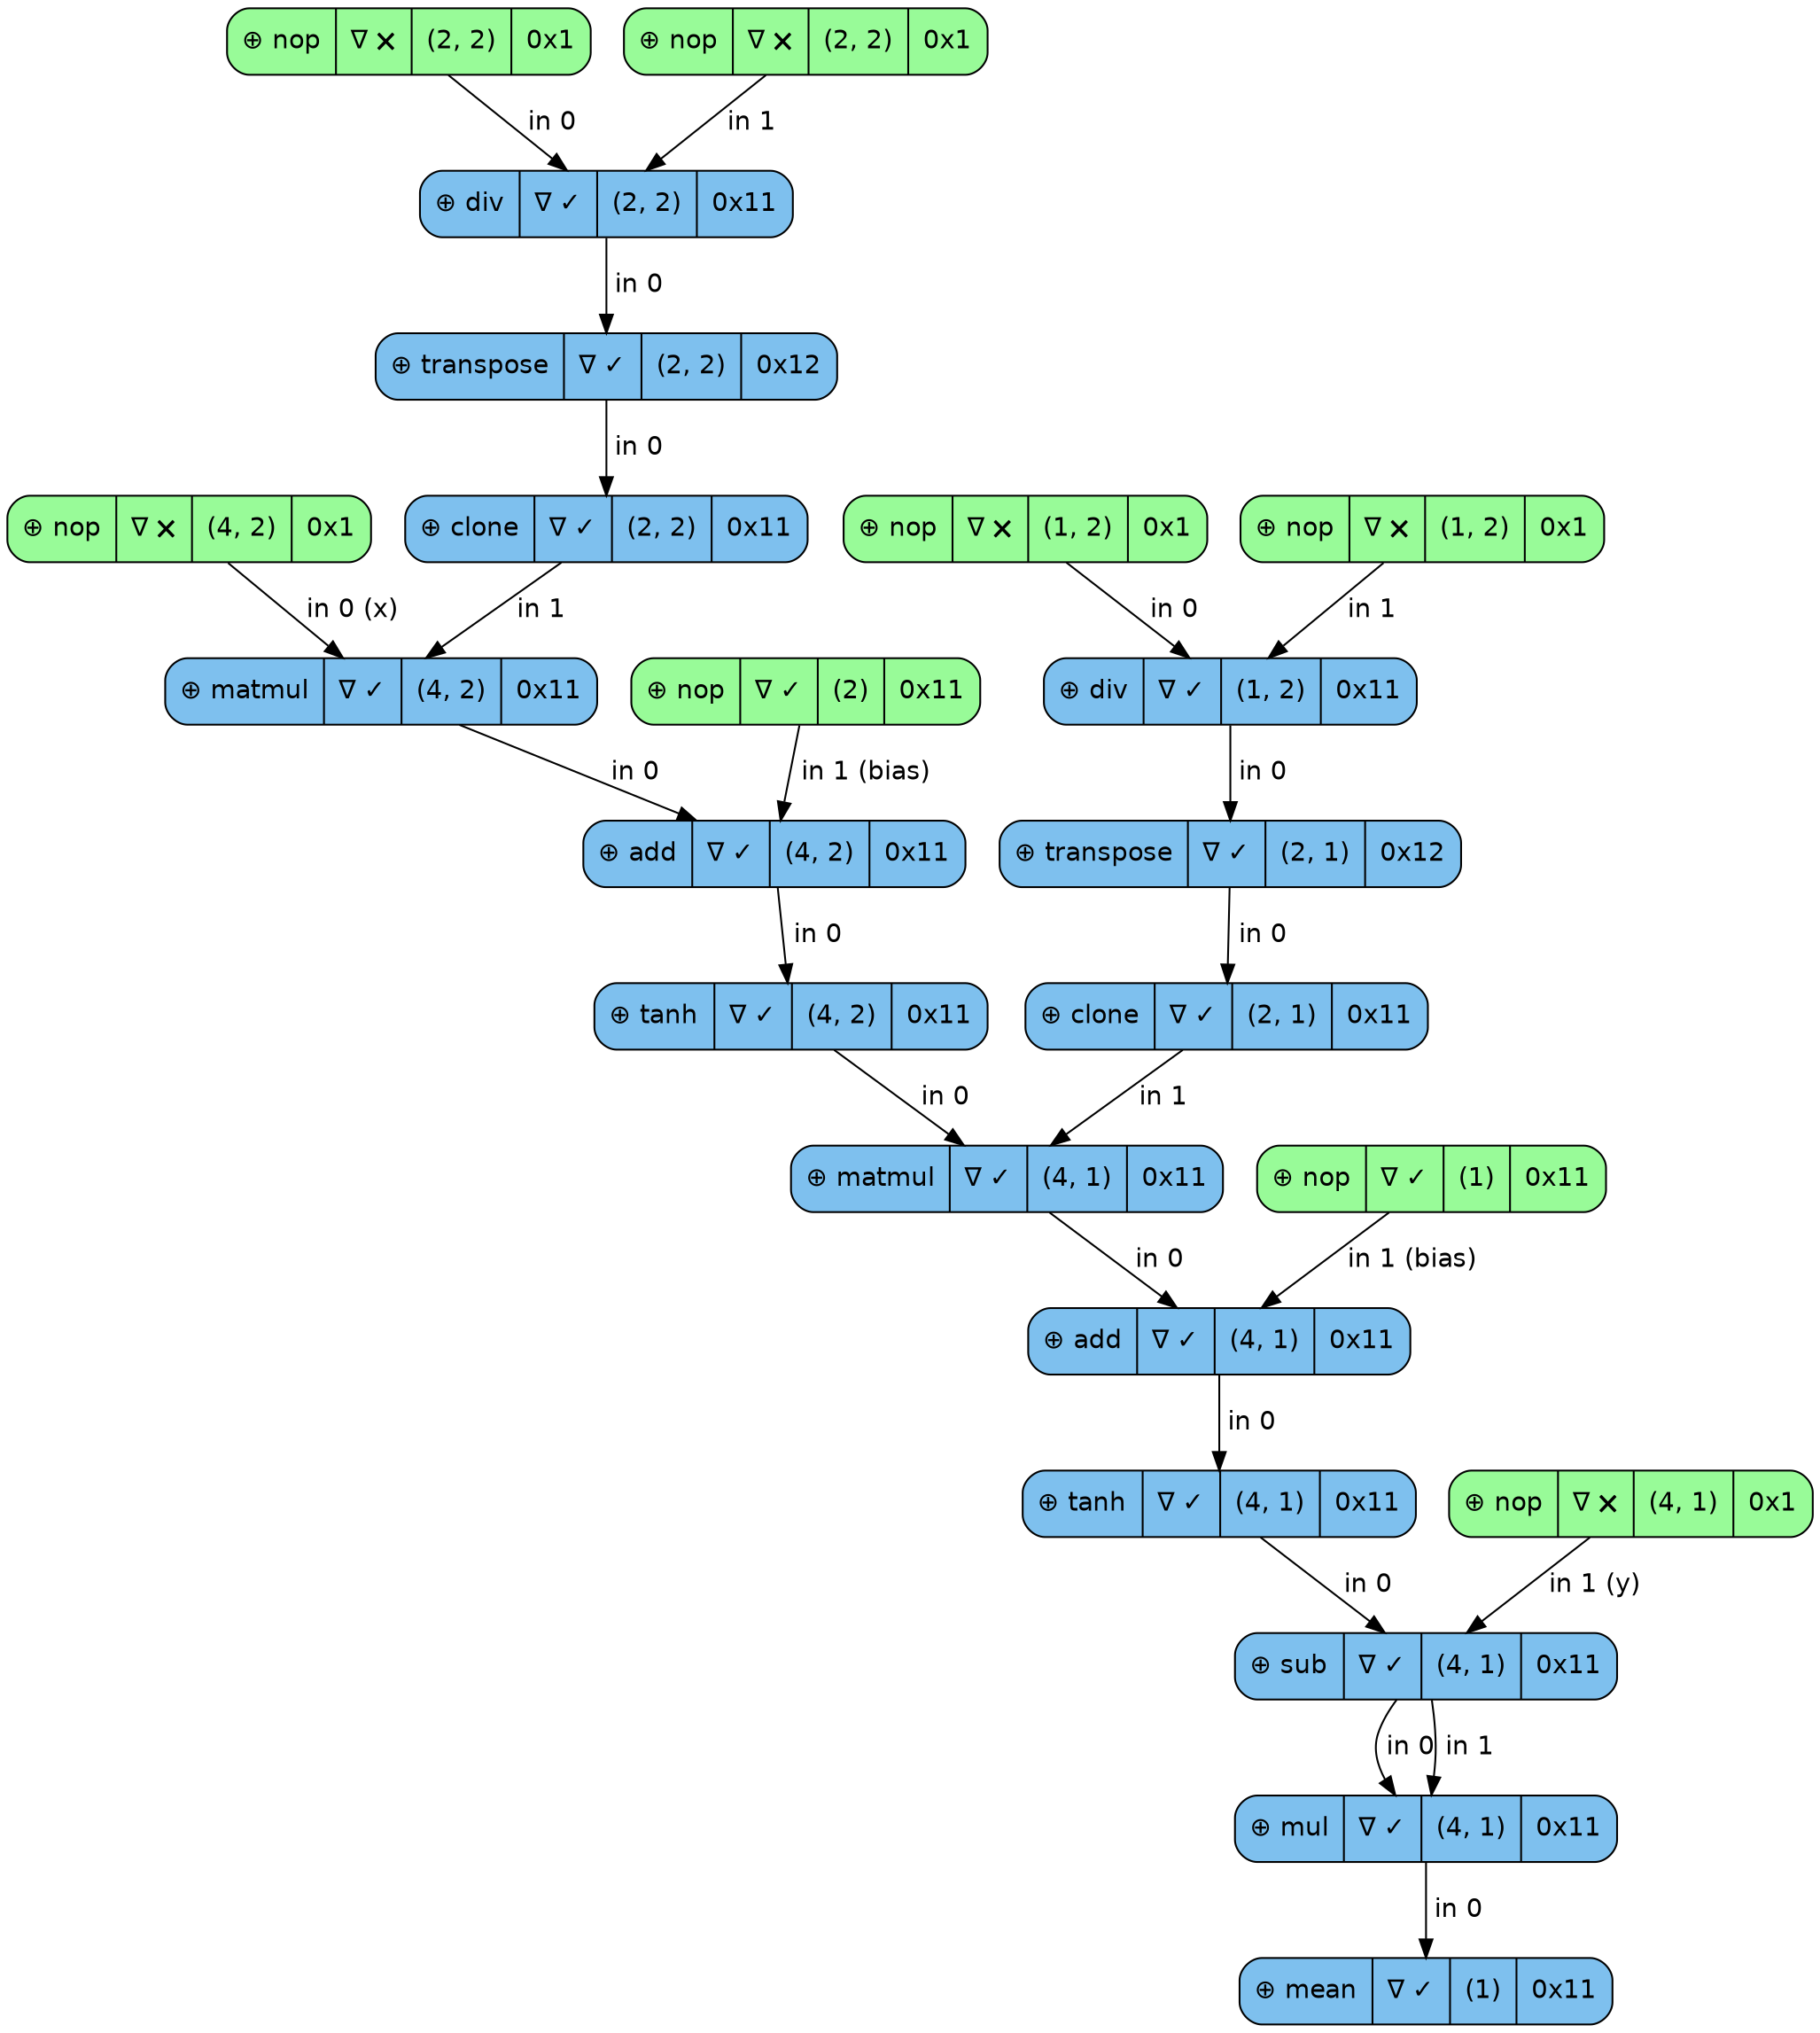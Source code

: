 digraph computation_graph {
  rankdir=TD;
  node [fontname="Helvetica", shape=box];
  edge [fontname="Helvetica"];
  "0x3d3ec5b4860" [label="⊕ mean|∇ ✓|(1)|0x11", shape=record, style="rounded,filled", fillcolor=skyblue2];
  "0x3d3ec5b4a18" -> "0x3d3ec5b4860" [label=" in 0"];
  "0x3d3ec5b4a18" [label="⊕ mul|∇ ✓|(4, 1)|0x11", shape=record, style="rounded,filled", fillcolor=skyblue2];
  "0x3d3ec5b4bd0" -> "0x3d3ec5b4a18" [label=" in 0"];
  "0x3d3ec5b4bd0" [label="⊕ sub|∇ ✓|(4, 1)|0x11", shape=record, style="rounded,filled", fillcolor=skyblue2];
  "0x3d3ec5b4d88" -> "0x3d3ec5b4bd0" [label=" in 0"];
  "0x3d3ec5b4d88" [label="⊕ tanh|∇ ✓|(4, 1)|0x11", shape=record, style="rounded,filled", fillcolor=skyblue2];
  "0x3d3ec5b4f40" -> "0x3d3ec5b4d88" [label=" in 0"];
  "0x3d3ec5b4f40" [label="⊕ add|∇ ✓|(4, 1)|0x11", shape=record, style="rounded,filled", fillcolor=skyblue2];
  "0x3d3ec5b50f8" -> "0x3d3ec5b4f40" [label=" in 0"];
  "0x3d3ec5b50f8" [label="⊕ matmul|∇ ✓|(4, 1)|0x11", shape=record, style="rounded,filled", fillcolor=skyblue2];
  "0x3d3ec5b5620" -> "0x3d3ec5b50f8" [label=" in 0"];
  "0x3d3ec5b5620" [label="⊕ tanh|∇ ✓|(4, 2)|0x11", shape=record, style="rounded,filled", fillcolor=skyblue2];
  "0x3d3ec5b57d8" -> "0x3d3ec5b5620" [label=" in 0"];
  "0x3d3ec5b57d8" [label="⊕ add|∇ ✓|(4, 2)|0x11", shape=record, style="rounded,filled", fillcolor=skyblue2];
  "0x3d3ec5b5990" -> "0x3d3ec5b57d8" [label=" in 0"];
  "0x3d3ec5b5990" [label="⊕ matmul|∇ ✓|(4, 2)|0x11", shape=record, style="rounded,filled", fillcolor=skyblue2];
  "0x3d3ec5b71a0" -> "0x3d3ec5b5990" [label=" in 0 (x)"];
  "0x3d3ec5b71a0" [label="⊕ nop|∇ 🗙|(4, 2)|0x1", shape=record, style="rounded,filled", fillcolor=palegreen];
  "0x3d3ec5b5b48" -> "0x3d3ec5b5990" [label=" in 1"];
  "0x3d3ec5b5b48" [label="⊕ clone|∇ ✓|(2, 2)|0x11", shape=record, style="rounded,filled", fillcolor=skyblue2];
  "0x3d3ec5b5d00" -> "0x3d3ec5b5b48" [label=" in 0"];
  "0x3d3ec5b5d00" [label="⊕ transpose|∇ ✓|(2, 2)|0x12", shape=record, style="rounded,filled", fillcolor=skyblue2];
  "0x3d3ec5b7bf0" -> "0x3d3ec5b5d00" [label=" in 0"];
  "0x3d3ec5b7bf0" [label="⊕ div|∇ ✓|(2, 2)|0x11", shape=record, style="rounded,filled", fillcolor=skyblue2];
  "0x3d3ec5b7f60" -> "0x3d3ec5b7bf0" [label=" in 0"];
  "0x3d3ec5b7f60" [label="⊕ nop|∇ 🗙|(2, 2)|0x1", shape=record, style="rounded,filled", fillcolor=palegreen];
  "0x3d3ec5b7da8" -> "0x3d3ec5b7bf0" [label=" in 1"];
  "0x3d3ec5b7da8" [label="⊕ nop|∇ 🗙|(2, 2)|0x1", shape=record, style="rounded,filled", fillcolor=palegreen];
  "0x3d3ec5b7a38" -> "0x3d3ec5b57d8" [label=" in 1 (bias)"];
  "0x3d3ec5b7a38" [label="⊕ nop|∇ ✓|(2)|0x11", shape=record, style="rounded,filled", fillcolor=palegreen];
  "0x3d3ec5b52b0" -> "0x3d3ec5b50f8" [label=" in 1"];
  "0x3d3ec5b52b0" [label="⊕ clone|∇ ✓|(2, 1)|0x11", shape=record, style="rounded,filled", fillcolor=skyblue2];
  "0x3d3ec5b5468" -> "0x3d3ec5b52b0" [label=" in 0"];
  "0x3d3ec5b5468" [label="⊕ transpose|∇ ✓|(2, 1)|0x12", shape=record, style="rounded,filled", fillcolor=skyblue2];
  "0x3d3ec5b7510" -> "0x3d3ec5b5468" [label=" in 0"];
  "0x3d3ec5b7510" [label="⊕ div|∇ ✓|(1, 2)|0x11", shape=record, style="rounded,filled", fillcolor=skyblue2];
  "0x3d3ec5b7880" -> "0x3d3ec5b7510" [label=" in 0"];
  "0x3d3ec5b7880" [label="⊕ nop|∇ 🗙|(1, 2)|0x1", shape=record, style="rounded,filled", fillcolor=palegreen];
  "0x3d3ec5b76c8" -> "0x3d3ec5b7510" [label=" in 1"];
  "0x3d3ec5b76c8" [label="⊕ nop|∇ 🗙|(1, 2)|0x1", shape=record, style="rounded,filled", fillcolor=palegreen];
  "0x3d3ec5b7358" -> "0x3d3ec5b4f40" [label=" in 1 (bias)"];
  "0x3d3ec5b7358" [label="⊕ nop|∇ ✓|(1)|0x11", shape=record, style="rounded,filled", fillcolor=palegreen];
  "0x3d3ec5b6fe8" -> "0x3d3ec5b4bd0" [label=" in 1 (y)"];
  "0x3d3ec5b6fe8" [label="⊕ nop|∇ 🗙|(4, 1)|0x1", shape=record, style="rounded,filled", fillcolor=palegreen];
  "0x3d3ec5b4bd0" -> "0x3d3ec5b4a18" [label=" in 1"];
}
